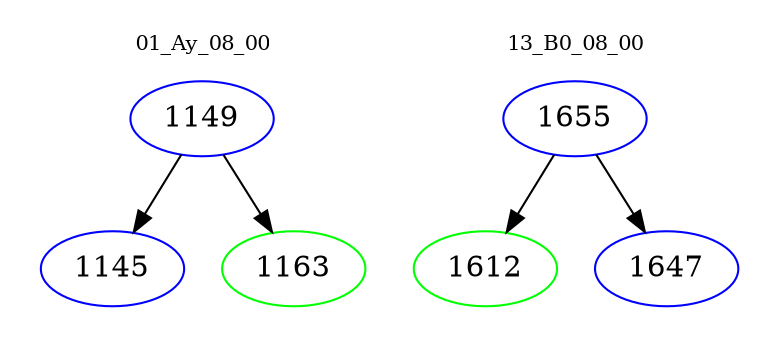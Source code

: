 digraph{
subgraph cluster_0 {
color = white
label = "01_Ay_08_00";
fontsize=10;
T0_1149 [label="1149", color="blue"]
T0_1149 -> T0_1145 [color="black"]
T0_1145 [label="1145", color="blue"]
T0_1149 -> T0_1163 [color="black"]
T0_1163 [label="1163", color="green"]
}
subgraph cluster_1 {
color = white
label = "13_B0_08_00";
fontsize=10;
T1_1655 [label="1655", color="blue"]
T1_1655 -> T1_1612 [color="black"]
T1_1612 [label="1612", color="green"]
T1_1655 -> T1_1647 [color="black"]
T1_1647 [label="1647", color="blue"]
}
}
